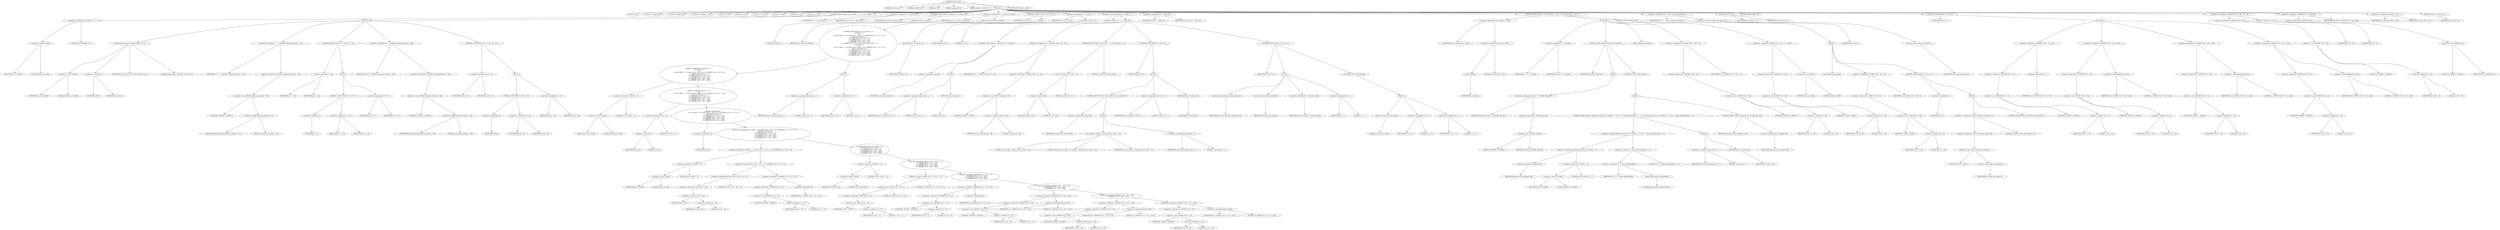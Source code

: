 digraph cache_insert {  
"1000111" [label = "(METHOD,cache_insert)" ]
"1000112" [label = "(PARAM,const char *a1)" ]
"1000113" [label = "(PARAM,_DWORD *a2)" ]
"1000114" [label = "(PARAM,int a3)" ]
"1000115" [label = "(PARAM,unsigned int a4)" ]
"1000116" [label = "(PARAM,unsigned __int16 a5)" ]
"1000117" [label = "(BLOCK,,)" ]
"1000118" [label = "(LOCAL,v5: int)" ]
"1000119" [label = "(LOCAL,v7: unsigned int)" ]
"1000120" [label = "(LOCAL,v8: unsigned int)" ]
"1000121" [label = "(LOCAL,v9: unsigned __int16)" ]
"1000122" [label = "(LOCAL,v10: int)" ]
"1000123" [label = "(LOCAL,v11: int)" ]
"1000124" [label = "(LOCAL,v12: char *)" ]
"1000125" [label = "(LOCAL,v13: char)" ]
"1000126" [label = "(LOCAL,v14: int)" ]
"1000127" [label = "(LOCAL,v15: int)" ]
"1000128" [label = "(CONTROL_STRUCTURE,if ( (a5 & 0x980) != 0 ),if ( (a5 & 0x980) != 0 ))" ]
"1000129" [label = "(<operator>.notEquals,(a5 & 0x980) != 0)" ]
"1000130" [label = "(<operator>.and,a5 & 0x980)" ]
"1000131" [label = "(IDENTIFIER,a5,a5 & 0x980)" ]
"1000132" [label = "(LITERAL,0x980,a5 & 0x980)" ]
"1000133" [label = "(LITERAL,0,(a5 & 0x980) != 0)" ]
"1000134" [label = "(BLOCK,,)" ]
"1000135" [label = "(log_query,log_query(a5 | 0x10000, (int)a1, a2, 0))" ]
"1000136" [label = "(<operator>.or,a5 | 0x10000)" ]
"1000137" [label = "(IDENTIFIER,a5,a5 | 0x10000)" ]
"1000138" [label = "(LITERAL,0x10000,a5 | 0x10000)" ]
"1000139" [label = "(<operator>.cast,(int)a1)" ]
"1000140" [label = "(UNKNOWN,int,int)" ]
"1000141" [label = "(IDENTIFIER,a1,(int)a1)" ]
"1000142" [label = "(IDENTIFIER,a2,log_query(a5 | 0x10000, (int)a1, a2, 0))" ]
"1000143" [label = "(LITERAL,0,log_query(a5 | 0x10000, (int)a1, a2, 0))" ]
"1000144" [label = "(<operator>.assignment,v7 = *(_DWORD *)(dnsmasq_daemon + 252))" ]
"1000145" [label = "(IDENTIFIER,v7,v7 = *(_DWORD *)(dnsmasq_daemon + 252))" ]
"1000146" [label = "(<operator>.indirection,*(_DWORD *)(dnsmasq_daemon + 252))" ]
"1000147" [label = "(<operator>.cast,(_DWORD *)(dnsmasq_daemon + 252))" ]
"1000148" [label = "(UNKNOWN,_DWORD *,_DWORD *)" ]
"1000149" [label = "(<operator>.addition,dnsmasq_daemon + 252)" ]
"1000150" [label = "(IDENTIFIER,dnsmasq_daemon,dnsmasq_daemon + 252)" ]
"1000151" [label = "(LITERAL,252,dnsmasq_daemon + 252)" ]
"1000152" [label = "(CONTROL_STRUCTURE,if ( v7 < a4 ),if ( v7 < a4 ))" ]
"1000153" [label = "(<operator>.lessThan,v7 < a4)" ]
"1000154" [label = "(IDENTIFIER,v7,v7 < a4)" ]
"1000155" [label = "(IDENTIFIER,a4,v7 < a4)" ]
"1000156" [label = "(BLOCK,,)" ]
"1000157" [label = "(CONTROL_STRUCTURE,if ( !v7 ),if ( !v7 ))" ]
"1000158" [label = "(<operator>.logicalNot,!v7)" ]
"1000159" [label = "(IDENTIFIER,v7,!v7)" ]
"1000160" [label = "(<operator>.assignment,v7 = a4)" ]
"1000161" [label = "(IDENTIFIER,v7,v7 = a4)" ]
"1000162" [label = "(IDENTIFIER,a4,v7 = a4)" ]
"1000163" [label = "(<operator>.assignment,a4 = v7)" ]
"1000164" [label = "(IDENTIFIER,a4,a4 = v7)" ]
"1000165" [label = "(IDENTIFIER,v7,a4 = v7)" ]
"1000166" [label = "(<operator>.assignment,v8 = *(_DWORD *)(dnsmasq_daemon + 248))" ]
"1000167" [label = "(IDENTIFIER,v8,v8 = *(_DWORD *)(dnsmasq_daemon + 248))" ]
"1000168" [label = "(<operator>.indirection,*(_DWORD *)(dnsmasq_daemon + 248))" ]
"1000169" [label = "(<operator>.cast,(_DWORD *)(dnsmasq_daemon + 248))" ]
"1000170" [label = "(UNKNOWN,_DWORD *,_DWORD *)" ]
"1000171" [label = "(<operator>.addition,dnsmasq_daemon + 248)" ]
"1000172" [label = "(IDENTIFIER,dnsmasq_daemon,dnsmasq_daemon + 248)" ]
"1000173" [label = "(LITERAL,248,dnsmasq_daemon + 248)" ]
"1000174" [label = "(CONTROL_STRUCTURE,if ( v8 > a4 ),if ( v8 > a4 ))" ]
"1000175" [label = "(<operator>.greaterThan,v8 > a4)" ]
"1000176" [label = "(IDENTIFIER,v8,v8 > a4)" ]
"1000177" [label = "(IDENTIFIER,a4,v8 > a4)" ]
"1000178" [label = "(BLOCK,,)" ]
"1000179" [label = "(CONTROL_STRUCTURE,if ( !v8 ),if ( !v8 ))" ]
"1000180" [label = "(<operator>.logicalNot,!v8)" ]
"1000181" [label = "(IDENTIFIER,v8,!v8)" ]
"1000182" [label = "(<operator>.assignment,v8 = a4)" ]
"1000183" [label = "(IDENTIFIER,v8,v8 = a4)" ]
"1000184" [label = "(IDENTIFIER,a4,v8 = a4)" ]
"1000185" [label = "(<operator>.assignment,a4 = v8)" ]
"1000186" [label = "(IDENTIFIER,a4,a4 = v8)" ]
"1000187" [label = "(IDENTIFIER,v8,a4 = v8)" ]
"1000188" [label = "(<operator>.assignment,v5 = insert_error)" ]
"1000189" [label = "(IDENTIFIER,v5,v5 = insert_error)" ]
"1000190" [label = "(IDENTIFIER,insert_error,v5 = insert_error)" ]
"1000191" [label = "(CONTROL_STRUCTURE,if ( insert_error ),if ( insert_error ))" ]
"1000192" [label = "(IDENTIFIER,insert_error,if ( insert_error ))" ]
"1000193" [label = "(RETURN,return 0;,return 0;)" ]
"1000194" [label = "(LITERAL,0,return 0;)" ]
"1000195" [label = "(<operator>.assignment,v14 = cache_scan_free(a5))" ]
"1000196" [label = "(IDENTIFIER,v14,v14 = cache_scan_free(a5))" ]
"1000197" [label = "(cache_scan_free,cache_scan_free(a5))" ]
"1000198" [label = "(IDENTIFIER,a5,cache_scan_free(a5))" ]
"1000199" [label = "(CONTROL_STRUCTURE,if ( v14 ),if ( v14 ))" ]
"1000200" [label = "(IDENTIFIER,v14,if ( v14 ))" ]
"1000201" [label = "(BLOCK,,)" ]
"1000202" [label = "(CONTROL_STRUCTURE,if ( (a5 & 0x180) == 0\n      || (a5 & 8) == 0\n      || !a2\n      || ((a5 & 0x80) == 0 || *(char *)(v14 + 36) >= 0 || *(_DWORD *)(v14 + 12) != *a2)\n      && ((a5 & 0x100) == 0\n       || (*(_BYTE *)(v14 + 37) & 1) == 0\n       || *(_DWORD *)(v14 + 12) != *a2\n       || *(_DWORD *)(v14 + 16) != a2[1]\n       || *(_DWORD *)(v14 + 20) != a2[2]\n       || *(_DWORD *)(v14 + 24) != a2[3]) ),if ( (a5 & 0x180) == 0\n      || (a5 & 8) == 0\n      || !a2\n      || ((a5 & 0x80) == 0 || *(char *)(v14 + 36) >= 0 || *(_DWORD *)(v14 + 12) != *a2)\n      && ((a5 & 0x100) == 0\n       || (*(_BYTE *)(v14 + 37) & 1) == 0\n       || *(_DWORD *)(v14 + 12) != *a2\n       || *(_DWORD *)(v14 + 16) != a2[1]\n       || *(_DWORD *)(v14 + 20) != a2[2]\n       || *(_DWORD *)(v14 + 24) != a2[3]) ))" ]
"1000203" [label = "(<operator>.logicalOr,(a5 & 0x180) == 0\n      || (a5 & 8) == 0\n      || !a2\n      || ((a5 & 0x80) == 0 || *(char *)(v14 + 36) >= 0 || *(_DWORD *)(v14 + 12) != *a2)\n      && ((a5 & 0x100) == 0\n       || (*(_BYTE *)(v14 + 37) & 1) == 0\n       || *(_DWORD *)(v14 + 12) != *a2\n       || *(_DWORD *)(v14 + 16) != a2[1]\n       || *(_DWORD *)(v14 + 20) != a2[2]\n       || *(_DWORD *)(v14 + 24) != a2[3]))" ]
"1000204" [label = "(<operator>.equals,(a5 & 0x180) == 0)" ]
"1000205" [label = "(<operator>.and,a5 & 0x180)" ]
"1000206" [label = "(IDENTIFIER,a5,a5 & 0x180)" ]
"1000207" [label = "(LITERAL,0x180,a5 & 0x180)" ]
"1000208" [label = "(LITERAL,0,(a5 & 0x180) == 0)" ]
"1000209" [label = "(<operator>.logicalOr,(a5 & 8) == 0\n      || !a2\n      || ((a5 & 0x80) == 0 || *(char *)(v14 + 36) >= 0 || *(_DWORD *)(v14 + 12) != *a2)\n      && ((a5 & 0x100) == 0\n       || (*(_BYTE *)(v14 + 37) & 1) == 0\n       || *(_DWORD *)(v14 + 12) != *a2\n       || *(_DWORD *)(v14 + 16) != a2[1]\n       || *(_DWORD *)(v14 + 20) != a2[2]\n       || *(_DWORD *)(v14 + 24) != a2[3]))" ]
"1000210" [label = "(<operator>.equals,(a5 & 8) == 0)" ]
"1000211" [label = "(<operator>.and,a5 & 8)" ]
"1000212" [label = "(IDENTIFIER,a5,a5 & 8)" ]
"1000213" [label = "(LITERAL,8,a5 & 8)" ]
"1000214" [label = "(LITERAL,0,(a5 & 8) == 0)" ]
"1000215" [label = "(<operator>.logicalOr,!a2\n      || ((a5 & 0x80) == 0 || *(char *)(v14 + 36) >= 0 || *(_DWORD *)(v14 + 12) != *a2)\n      && ((a5 & 0x100) == 0\n       || (*(_BYTE *)(v14 + 37) & 1) == 0\n       || *(_DWORD *)(v14 + 12) != *a2\n       || *(_DWORD *)(v14 + 16) != a2[1]\n       || *(_DWORD *)(v14 + 20) != a2[2]\n       || *(_DWORD *)(v14 + 24) != a2[3]))" ]
"1000216" [label = "(<operator>.logicalNot,!a2)" ]
"1000217" [label = "(IDENTIFIER,a2,!a2)" ]
"1000218" [label = "(<operator>.logicalAnd,((a5 & 0x80) == 0 || *(char *)(v14 + 36) >= 0 || *(_DWORD *)(v14 + 12) != *a2)\n      && ((a5 & 0x100) == 0\n       || (*(_BYTE *)(v14 + 37) & 1) == 0\n       || *(_DWORD *)(v14 + 12) != *a2\n       || *(_DWORD *)(v14 + 16) != a2[1]\n       || *(_DWORD *)(v14 + 20) != a2[2]\n       || *(_DWORD *)(v14 + 24) != a2[3]))" ]
"1000219" [label = "(<operator>.logicalOr,(a5 & 0x80) == 0 || *(char *)(v14 + 36) >= 0 || *(_DWORD *)(v14 + 12) != *a2)" ]
"1000220" [label = "(<operator>.equals,(a5 & 0x80) == 0)" ]
"1000221" [label = "(<operator>.and,a5 & 0x80)" ]
"1000222" [label = "(IDENTIFIER,a5,a5 & 0x80)" ]
"1000223" [label = "(LITERAL,0x80,a5 & 0x80)" ]
"1000224" [label = "(LITERAL,0,(a5 & 0x80) == 0)" ]
"1000225" [label = "(<operator>.logicalOr,*(char *)(v14 + 36) >= 0 || *(_DWORD *)(v14 + 12) != *a2)" ]
"1000226" [label = "(<operator>.greaterEqualsThan,*(char *)(v14 + 36) >= 0)" ]
"1000227" [label = "(<operator>.indirection,*(char *)(v14 + 36))" ]
"1000228" [label = "(<operator>.cast,(char *)(v14 + 36))" ]
"1000229" [label = "(UNKNOWN,char *,char *)" ]
"1000230" [label = "(<operator>.addition,v14 + 36)" ]
"1000231" [label = "(IDENTIFIER,v14,v14 + 36)" ]
"1000232" [label = "(LITERAL,36,v14 + 36)" ]
"1000233" [label = "(LITERAL,0,*(char *)(v14 + 36) >= 0)" ]
"1000234" [label = "(<operator>.notEquals,*(_DWORD *)(v14 + 12) != *a2)" ]
"1000235" [label = "(<operator>.indirection,*(_DWORD *)(v14 + 12))" ]
"1000236" [label = "(<operator>.cast,(_DWORD *)(v14 + 12))" ]
"1000237" [label = "(UNKNOWN,_DWORD *,_DWORD *)" ]
"1000238" [label = "(<operator>.addition,v14 + 12)" ]
"1000239" [label = "(IDENTIFIER,v14,v14 + 12)" ]
"1000240" [label = "(LITERAL,12,v14 + 12)" ]
"1000241" [label = "(<operator>.indirection,*a2)" ]
"1000242" [label = "(IDENTIFIER,a2,*(_DWORD *)(v14 + 12) != *a2)" ]
"1000243" [label = "(<operator>.logicalOr,(a5 & 0x100) == 0\n       || (*(_BYTE *)(v14 + 37) & 1) == 0\n       || *(_DWORD *)(v14 + 12) != *a2\n       || *(_DWORD *)(v14 + 16) != a2[1]\n       || *(_DWORD *)(v14 + 20) != a2[2]\n       || *(_DWORD *)(v14 + 24) != a2[3])" ]
"1000244" [label = "(<operator>.equals,(a5 & 0x100) == 0)" ]
"1000245" [label = "(<operator>.and,a5 & 0x100)" ]
"1000246" [label = "(IDENTIFIER,a5,a5 & 0x100)" ]
"1000247" [label = "(LITERAL,0x100,a5 & 0x100)" ]
"1000248" [label = "(LITERAL,0,(a5 & 0x100) == 0)" ]
"1000249" [label = "(<operator>.logicalOr,(*(_BYTE *)(v14 + 37) & 1) == 0\n       || *(_DWORD *)(v14 + 12) != *a2\n       || *(_DWORD *)(v14 + 16) != a2[1]\n       || *(_DWORD *)(v14 + 20) != a2[2]\n       || *(_DWORD *)(v14 + 24) != a2[3])" ]
"1000250" [label = "(<operator>.equals,(*(_BYTE *)(v14 + 37) & 1) == 0)" ]
"1000251" [label = "(<operator>.and,*(_BYTE *)(v14 + 37) & 1)" ]
"1000252" [label = "(<operator>.indirection,*(_BYTE *)(v14 + 37))" ]
"1000253" [label = "(<operator>.cast,(_BYTE *)(v14 + 37))" ]
"1000254" [label = "(UNKNOWN,_BYTE *,_BYTE *)" ]
"1000255" [label = "(<operator>.addition,v14 + 37)" ]
"1000256" [label = "(IDENTIFIER,v14,v14 + 37)" ]
"1000257" [label = "(LITERAL,37,v14 + 37)" ]
"1000258" [label = "(LITERAL,1,*(_BYTE *)(v14 + 37) & 1)" ]
"1000259" [label = "(LITERAL,0,(*(_BYTE *)(v14 + 37) & 1) == 0)" ]
"1000260" [label = "(<operator>.logicalOr,*(_DWORD *)(v14 + 12) != *a2\n       || *(_DWORD *)(v14 + 16) != a2[1]\n       || *(_DWORD *)(v14 + 20) != a2[2]\n       || *(_DWORD *)(v14 + 24) != a2[3])" ]
"1000261" [label = "(<operator>.notEquals,*(_DWORD *)(v14 + 12) != *a2)" ]
"1000262" [label = "(<operator>.indirection,*(_DWORD *)(v14 + 12))" ]
"1000263" [label = "(<operator>.cast,(_DWORD *)(v14 + 12))" ]
"1000264" [label = "(UNKNOWN,_DWORD *,_DWORD *)" ]
"1000265" [label = "(<operator>.addition,v14 + 12)" ]
"1000266" [label = "(IDENTIFIER,v14,v14 + 12)" ]
"1000267" [label = "(LITERAL,12,v14 + 12)" ]
"1000268" [label = "(<operator>.indirection,*a2)" ]
"1000269" [label = "(IDENTIFIER,a2,*(_DWORD *)(v14 + 12) != *a2)" ]
"1000270" [label = "(<operator>.logicalOr,*(_DWORD *)(v14 + 16) != a2[1]\n       || *(_DWORD *)(v14 + 20) != a2[2]\n       || *(_DWORD *)(v14 + 24) != a2[3])" ]
"1000271" [label = "(<operator>.notEquals,*(_DWORD *)(v14 + 16) != a2[1])" ]
"1000272" [label = "(<operator>.indirection,*(_DWORD *)(v14 + 16))" ]
"1000273" [label = "(<operator>.cast,(_DWORD *)(v14 + 16))" ]
"1000274" [label = "(UNKNOWN,_DWORD *,_DWORD *)" ]
"1000275" [label = "(<operator>.addition,v14 + 16)" ]
"1000276" [label = "(IDENTIFIER,v14,v14 + 16)" ]
"1000277" [label = "(LITERAL,16,v14 + 16)" ]
"1000278" [label = "(<operator>.indirectIndexAccess,a2[1])" ]
"1000279" [label = "(IDENTIFIER,a2,*(_DWORD *)(v14 + 16) != a2[1])" ]
"1000280" [label = "(LITERAL,1,*(_DWORD *)(v14 + 16) != a2[1])" ]
"1000281" [label = "(<operator>.logicalOr,*(_DWORD *)(v14 + 20) != a2[2]\n       || *(_DWORD *)(v14 + 24) != a2[3])" ]
"1000282" [label = "(<operator>.notEquals,*(_DWORD *)(v14 + 20) != a2[2])" ]
"1000283" [label = "(<operator>.indirection,*(_DWORD *)(v14 + 20))" ]
"1000284" [label = "(<operator>.cast,(_DWORD *)(v14 + 20))" ]
"1000285" [label = "(UNKNOWN,_DWORD *,_DWORD *)" ]
"1000286" [label = "(<operator>.addition,v14 + 20)" ]
"1000287" [label = "(IDENTIFIER,v14,v14 + 20)" ]
"1000288" [label = "(LITERAL,20,v14 + 20)" ]
"1000289" [label = "(<operator>.indirectIndexAccess,a2[2])" ]
"1000290" [label = "(IDENTIFIER,a2,*(_DWORD *)(v14 + 20) != a2[2])" ]
"1000291" [label = "(LITERAL,2,*(_DWORD *)(v14 + 20) != a2[2])" ]
"1000292" [label = "(<operator>.notEquals,*(_DWORD *)(v14 + 24) != a2[3])" ]
"1000293" [label = "(<operator>.indirection,*(_DWORD *)(v14 + 24))" ]
"1000294" [label = "(<operator>.cast,(_DWORD *)(v14 + 24))" ]
"1000295" [label = "(UNKNOWN,_DWORD *,_DWORD *)" ]
"1000296" [label = "(<operator>.addition,v14 + 24)" ]
"1000297" [label = "(IDENTIFIER,v14,v14 + 24)" ]
"1000298" [label = "(LITERAL,24,v14 + 24)" ]
"1000299" [label = "(<operator>.indirectIndexAccess,a2[3])" ]
"1000300" [label = "(IDENTIFIER,a2,*(_DWORD *)(v14 + 24) != a2[3])" ]
"1000301" [label = "(LITERAL,3,*(_DWORD *)(v14 + 24) != a2[3])" ]
"1000302" [label = "(BLOCK,,)" ]
"1000303" [label = "(<operator>.assignment,insert_error = 1)" ]
"1000304" [label = "(IDENTIFIER,insert_error,insert_error = 1)" ]
"1000305" [label = "(LITERAL,1,insert_error = 1)" ]
"1000306" [label = "(<operator>.assignment,v14 = 0)" ]
"1000307" [label = "(IDENTIFIER,v14,v14 = 0)" ]
"1000308" [label = "(LITERAL,0,v14 = 0)" ]
"1000309" [label = "(RETURN,return v14;,return v14;)" ]
"1000310" [label = "(IDENTIFIER,v14,return v14;)" ]
"1000311" [label = "(<operator>.assignment,v15 = a5 & 4)" ]
"1000312" [label = "(IDENTIFIER,v15,v15 = a5 & 4)" ]
"1000313" [label = "(<operator>.and,a5 & 4)" ]
"1000314" [label = "(IDENTIFIER,a5,a5 & 4)" ]
"1000315" [label = "(LITERAL,4,a5 & 4)" ]
"1000316" [label = "(CONTROL_STRUCTURE,while ( 1 ),while ( 1 ))" ]
"1000317" [label = "(LITERAL,1,while ( 1 ))" ]
"1000318" [label = "(BLOCK,,)" ]
"1000319" [label = "(CONTROL_STRUCTURE,if ( !cache_tail ),if ( !cache_tail ))" ]
"1000320" [label = "(<operator>.logicalNot,!cache_tail)" ]
"1000321" [label = "(IDENTIFIER,cache_tail,!cache_tail)" ]
"1000322" [label = "(BLOCK,,)" ]
"1000323" [label = "(<operator>.assignment,insert_error = 1)" ]
"1000324" [label = "(IDENTIFIER,insert_error,insert_error = 1)" ]
"1000325" [label = "(LITERAL,1,insert_error = 1)" ]
"1000326" [label = "(RETURN,return 0;,return 0;)" ]
"1000327" [label = "(LITERAL,0,return 0;)" ]
"1000328" [label = "(<operator>.assignment,v9 = *(_WORD *)(cache_tail + 36))" ]
"1000329" [label = "(IDENTIFIER,v9,v9 = *(_WORD *)(cache_tail + 36))" ]
"1000330" [label = "(<operator>.indirection,*(_WORD *)(cache_tail + 36))" ]
"1000331" [label = "(<operator>.cast,(_WORD *)(cache_tail + 36))" ]
"1000332" [label = "(UNKNOWN,_WORD *,_WORD *)" ]
"1000333" [label = "(<operator>.addition,cache_tail + 36)" ]
"1000334" [label = "(IDENTIFIER,cache_tail,cache_tail + 36)" ]
"1000335" [label = "(LITERAL,36,cache_tail + 36)" ]
"1000336" [label = "(CONTROL_STRUCTURE,if ( (v9 & 0xC) == 0 ),if ( (v9 & 0xC) == 0 ))" ]
"1000337" [label = "(<operator>.equals,(v9 & 0xC) == 0)" ]
"1000338" [label = "(<operator>.and,v9 & 0xC)" ]
"1000339" [label = "(IDENTIFIER,v9,v9 & 0xC)" ]
"1000340" [label = "(LITERAL,0xC,v9 & 0xC)" ]
"1000341" [label = "(LITERAL,0,(v9 & 0xC) == 0)" ]
"1000342" [label = "(CONTROL_STRUCTURE,break;,break;)" ]
"1000343" [label = "(CONTROL_STRUCTURE,if ( v5 ),if ( v5 ))" ]
"1000344" [label = "(IDENTIFIER,v5,if ( v5 ))" ]
"1000345" [label = "(BLOCK,,)" ]
"1000346" [label = "(CONTROL_STRUCTURE,if ( !warned_8301 ),if ( !warned_8301 ))" ]
"1000347" [label = "(<operator>.logicalNot,!warned_8301)" ]
"1000348" [label = "(IDENTIFIER,warned_8301,!warned_8301)" ]
"1000349" [label = "(BLOCK,,)" ]
"1000350" [label = "(my_syslog,my_syslog(3, \"Internal error in cache.\", v13))" ]
"1000351" [label = "(LITERAL,3,my_syslog(3, \"Internal error in cache.\", v13))" ]
"1000352" [label = "(LITERAL,\"Internal error in cache.\",my_syslog(3, \"Internal error in cache.\", v13))" ]
"1000353" [label = "(IDENTIFIER,v13,my_syslog(3, \"Internal error in cache.\", v13))" ]
"1000354" [label = "(<operator>.assignment,warned_8301 = 1)" ]
"1000355" [label = "(IDENTIFIER,warned_8301,warned_8301 = 1)" ]
"1000356" [label = "(LITERAL,1,warned_8301 = 1)" ]
"1000357" [label = "(<operator>.assignment,insert_error = 1)" ]
"1000358" [label = "(IDENTIFIER,insert_error,insert_error = 1)" ]
"1000359" [label = "(LITERAL,1,insert_error = 1)" ]
"1000360" [label = "(RETURN,return v14;,return v14;)" ]
"1000361" [label = "(IDENTIFIER,v14,return v14;)" ]
"1000362" [label = "(CONTROL_STRUCTURE,if ( v15 ),if ( v15 ))" ]
"1000363" [label = "(IDENTIFIER,v15,if ( v15 ))" ]
"1000364" [label = "(BLOCK,,)" ]
"1000365" [label = "(cache_get_name,cache_get_name(cache_tail))" ]
"1000366" [label = "(IDENTIFIER,cache_tail,cache_get_name(cache_tail))" ]
"1000367" [label = "(cache_scan_free,cache_scan_free(v9))" ]
"1000368" [label = "(IDENTIFIER,v9,cache_scan_free(v9))" ]
"1000369" [label = "(<operator>.preIncrement,++cache_live_freed)" ]
"1000370" [label = "(IDENTIFIER,cache_live_freed,++cache_live_freed)" ]
"1000371" [label = "(<operator>.assignment,v5 = 1)" ]
"1000372" [label = "(IDENTIFIER,v5,v5 = 1)" ]
"1000373" [label = "(LITERAL,1,v5 = 1)" ]
"1000374" [label = "(CONTROL_STRUCTURE,else,else)" ]
"1000375" [label = "(BLOCK,,)" ]
"1000376" [label = "(cache_scan_free,cache_scan_free(0))" ]
"1000377" [label = "(LITERAL,0,cache_scan_free(0))" ]
"1000378" [label = "(<operator>.assignment,v5 = 0)" ]
"1000379" [label = "(IDENTIFIER,v5,v5 = 0)" ]
"1000380" [label = "(LITERAL,0,v5 = 0)" ]
"1000381" [label = "(<operator>.assignment,v15 = 1)" ]
"1000382" [label = "(IDENTIFIER,v15,v15 = 1)" ]
"1000383" [label = "(LITERAL,1,v15 = 1)" ]
"1000384" [label = "(<operator>.assignment,v10 = cache_tail)" ]
"1000385" [label = "(IDENTIFIER,v10,v10 = cache_tail)" ]
"1000386" [label = "(IDENTIFIER,cache_tail,v10 = cache_tail)" ]
"1000387" [label = "(CONTROL_STRUCTURE,if ( a1 && strlen(a1) > 0x31 ),if ( a1 && strlen(a1) > 0x31 ))" ]
"1000388" [label = "(<operator>.logicalAnd,a1 && strlen(a1) > 0x31)" ]
"1000389" [label = "(IDENTIFIER,a1,a1 && strlen(a1) > 0x31)" ]
"1000390" [label = "(<operator>.greaterThan,strlen(a1) > 0x31)" ]
"1000391" [label = "(strlen,strlen(a1))" ]
"1000392" [label = "(IDENTIFIER,a1,strlen(a1))" ]
"1000393" [label = "(LITERAL,0x31,strlen(a1) > 0x31)" ]
"1000394" [label = "(BLOCK,,)" ]
"1000395" [label = "(<operator>.assignment,v11 = big_free)" ]
"1000396" [label = "(IDENTIFIER,v11,v11 = big_free)" ]
"1000397" [label = "(IDENTIFIER,big_free,v11 = big_free)" ]
"1000398" [label = "(CONTROL_STRUCTURE,if ( big_free ),if ( big_free ))" ]
"1000399" [label = "(IDENTIFIER,big_free,if ( big_free ))" ]
"1000400" [label = "(BLOCK,,)" ]
"1000401" [label = "(<operator>.assignment,big_free = *(_DWORD *)big_free)" ]
"1000402" [label = "(IDENTIFIER,big_free,big_free = *(_DWORD *)big_free)" ]
"1000403" [label = "(<operator>.indirection,*(_DWORD *)big_free)" ]
"1000404" [label = "(<operator>.cast,(_DWORD *)big_free)" ]
"1000405" [label = "(UNKNOWN,_DWORD *,_DWORD *)" ]
"1000406" [label = "(IDENTIFIER,big_free,(_DWORD *)big_free)" ]
"1000407" [label = "(CONTROL_STRUCTURE,else,else)" ]
"1000408" [label = "(BLOCK,,)" ]
"1000409" [label = "(CONTROL_STRUCTURE,if ( !bignames_left && (a5 & 0x5000) == 0 || (v11 = whine_malloc(0x404u)) == 0 ),if ( !bignames_left && (a5 & 0x5000) == 0 || (v11 = whine_malloc(0x404u)) == 0 ))" ]
"1000410" [label = "(<operator>.logicalOr,!bignames_left && (a5 & 0x5000) == 0 || (v11 = whine_malloc(0x404u)) == 0)" ]
"1000411" [label = "(<operator>.logicalAnd,!bignames_left && (a5 & 0x5000) == 0)" ]
"1000412" [label = "(<operator>.logicalNot,!bignames_left)" ]
"1000413" [label = "(IDENTIFIER,bignames_left,!bignames_left)" ]
"1000414" [label = "(<operator>.equals,(a5 & 0x5000) == 0)" ]
"1000415" [label = "(<operator>.and,a5 & 0x5000)" ]
"1000416" [label = "(IDENTIFIER,a5,a5 & 0x5000)" ]
"1000417" [label = "(LITERAL,0x5000,a5 & 0x5000)" ]
"1000418" [label = "(LITERAL,0,(a5 & 0x5000) == 0)" ]
"1000419" [label = "(<operator>.equals,(v11 = whine_malloc(0x404u)) == 0)" ]
"1000420" [label = "(<operator>.assignment,v11 = whine_malloc(0x404u))" ]
"1000421" [label = "(IDENTIFIER,v11,v11 = whine_malloc(0x404u))" ]
"1000422" [label = "(whine_malloc,whine_malloc(0x404u))" ]
"1000423" [label = "(LITERAL,0x404u,whine_malloc(0x404u))" ]
"1000424" [label = "(LITERAL,0,(v11 = whine_malloc(0x404u)) == 0)" ]
"1000425" [label = "(BLOCK,,)" ]
"1000426" [label = "(<operator>.assignment,insert_error = 1)" ]
"1000427" [label = "(IDENTIFIER,insert_error,insert_error = 1)" ]
"1000428" [label = "(LITERAL,1,insert_error = 1)" ]
"1000429" [label = "(RETURN,return v14;,return v14;)" ]
"1000430" [label = "(IDENTIFIER,v14,return v14;)" ]
"1000431" [label = "(CONTROL_STRUCTURE,if ( bignames_left ),if ( bignames_left ))" ]
"1000432" [label = "(IDENTIFIER,bignames_left,if ( bignames_left ))" ]
"1000433" [label = "(<operator>.preDecrement,--bignames_left)" ]
"1000434" [label = "(IDENTIFIER,bignames_left,--bignames_left)" ]
"1000435" [label = "(cache_unlink,cache_unlink())" ]
"1000436" [label = "(<operator>.assignment,*(_DWORD *)(v10 + 40) = v11)" ]
"1000437" [label = "(<operator>.indirection,*(_DWORD *)(v10 + 40))" ]
"1000438" [label = "(<operator>.cast,(_DWORD *)(v10 + 40))" ]
"1000439" [label = "(UNKNOWN,_DWORD *,_DWORD *)" ]
"1000440" [label = "(<operator>.addition,v10 + 40)" ]
"1000441" [label = "(IDENTIFIER,v10,v10 + 40)" ]
"1000442" [label = "(LITERAL,40,v10 + 40)" ]
"1000443" [label = "(IDENTIFIER,v11,*(_DWORD *)(v10 + 40) = v11)" ]
"1000444" [label = "(<operator>.assignment,*(_WORD *)(v10 + 36) = a5 | 0x200)" ]
"1000445" [label = "(<operator>.indirection,*(_WORD *)(v10 + 36))" ]
"1000446" [label = "(<operator>.cast,(_WORD *)(v10 + 36))" ]
"1000447" [label = "(UNKNOWN,_WORD *,_WORD *)" ]
"1000448" [label = "(<operator>.addition,v10 + 36)" ]
"1000449" [label = "(IDENTIFIER,v10,v10 + 36)" ]
"1000450" [label = "(LITERAL,36,v10 + 36)" ]
"1000451" [label = "(<operator>.or,a5 | 0x200)" ]
"1000452" [label = "(IDENTIFIER,a5,a5 | 0x200)" ]
"1000453" [label = "(LITERAL,0x200,a5 | 0x200)" ]
"1000454" [label = "(CONTROL_STRUCTURE,else,else)" ]
"1000455" [label = "(BLOCK,,)" ]
"1000456" [label = "(cache_unlink,cache_unlink())" ]
"1000457" [label = "(<operator>.assignment,*(_WORD *)(v10 + 36) = a5)" ]
"1000458" [label = "(<operator>.indirection,*(_WORD *)(v10 + 36))" ]
"1000459" [label = "(<operator>.cast,(_WORD *)(v10 + 36))" ]
"1000460" [label = "(UNKNOWN,_WORD *,_WORD *)" ]
"1000461" [label = "(<operator>.addition,v10 + 36)" ]
"1000462" [label = "(IDENTIFIER,v10,v10 + 36)" ]
"1000463" [label = "(LITERAL,36,v10 + 36)" ]
"1000464" [label = "(IDENTIFIER,a5,*(_WORD *)(v10 + 36) = a5)" ]
"1000465" [label = "(CONTROL_STRUCTURE,if ( !a1 ),if ( !a1 ))" ]
"1000466" [label = "(<operator>.logicalNot,!a1)" ]
"1000467" [label = "(IDENTIFIER,a1,!a1)" ]
"1000468" [label = "(BLOCK,,)" ]
"1000469" [label = "(<operator>.assignment,*(_BYTE *)cache_get_name(v10) = 0)" ]
"1000470" [label = "(<operator>.indirection,*(_BYTE *)cache_get_name(v10))" ]
"1000471" [label = "(<operator>.cast,(_BYTE *)cache_get_name(v10))" ]
"1000472" [label = "(UNKNOWN,_BYTE *,_BYTE *)" ]
"1000473" [label = "(cache_get_name,cache_get_name(v10))" ]
"1000474" [label = "(IDENTIFIER,v10,cache_get_name(v10))" ]
"1000475" [label = "(LITERAL,0,*(_BYTE *)cache_get_name(v10) = 0)" ]
"1000476" [label = "(CONTROL_STRUCTURE,goto LABEL_43;,goto LABEL_43;)" ]
"1000477" [label = "(<operator>.assignment,v12 = (char *)cache_get_name(v10))" ]
"1000478" [label = "(IDENTIFIER,v12,v12 = (char *)cache_get_name(v10))" ]
"1000479" [label = "(<operator>.cast,(char *)cache_get_name(v10))" ]
"1000480" [label = "(UNKNOWN,char *,char *)" ]
"1000481" [label = "(cache_get_name,cache_get_name(v10))" ]
"1000482" [label = "(IDENTIFIER,v10,cache_get_name(v10))" ]
"1000483" [label = "(strcpy,strcpy(v12, a1))" ]
"1000484" [label = "(IDENTIFIER,v12,strcpy(v12, a1))" ]
"1000485" [label = "(IDENTIFIER,a1,strcpy(v12, a1))" ]
"1000486" [label = "(JUMP_TARGET,LABEL_43)" ]
"1000487" [label = "(CONTROL_STRUCTURE,if ( a2 ),if ( a2 ))" ]
"1000488" [label = "(IDENTIFIER,a2,if ( a2 ))" ]
"1000489" [label = "(BLOCK,,)" ]
"1000490" [label = "(<operator>.assignment,*(_DWORD *)(v10 + 12) = *a2)" ]
"1000491" [label = "(<operator>.indirection,*(_DWORD *)(v10 + 12))" ]
"1000492" [label = "(<operator>.cast,(_DWORD *)(v10 + 12))" ]
"1000493" [label = "(UNKNOWN,_DWORD *,_DWORD *)" ]
"1000494" [label = "(<operator>.addition,v10 + 12)" ]
"1000495" [label = "(IDENTIFIER,v10,v10 + 12)" ]
"1000496" [label = "(LITERAL,12,v10 + 12)" ]
"1000497" [label = "(<operator>.indirection,*a2)" ]
"1000498" [label = "(IDENTIFIER,a2,*(_DWORD *)(v10 + 12) = *a2)" ]
"1000499" [label = "(<operator>.assignment,*(_DWORD *)(v10 + 16) = a2[1])" ]
"1000500" [label = "(<operator>.indirection,*(_DWORD *)(v10 + 16))" ]
"1000501" [label = "(<operator>.cast,(_DWORD *)(v10 + 16))" ]
"1000502" [label = "(UNKNOWN,_DWORD *,_DWORD *)" ]
"1000503" [label = "(<operator>.addition,v10 + 16)" ]
"1000504" [label = "(IDENTIFIER,v10,v10 + 16)" ]
"1000505" [label = "(LITERAL,16,v10 + 16)" ]
"1000506" [label = "(<operator>.indirectIndexAccess,a2[1])" ]
"1000507" [label = "(IDENTIFIER,a2,*(_DWORD *)(v10 + 16) = a2[1])" ]
"1000508" [label = "(LITERAL,1,*(_DWORD *)(v10 + 16) = a2[1])" ]
"1000509" [label = "(<operator>.assignment,*(_DWORD *)(v10 + 20) = a2[2])" ]
"1000510" [label = "(<operator>.indirection,*(_DWORD *)(v10 + 20))" ]
"1000511" [label = "(<operator>.cast,(_DWORD *)(v10 + 20))" ]
"1000512" [label = "(UNKNOWN,_DWORD *,_DWORD *)" ]
"1000513" [label = "(<operator>.addition,v10 + 20)" ]
"1000514" [label = "(IDENTIFIER,v10,v10 + 20)" ]
"1000515" [label = "(LITERAL,20,v10 + 20)" ]
"1000516" [label = "(<operator>.indirectIndexAccess,a2[2])" ]
"1000517" [label = "(IDENTIFIER,a2,*(_DWORD *)(v10 + 20) = a2[2])" ]
"1000518" [label = "(LITERAL,2,*(_DWORD *)(v10 + 20) = a2[2])" ]
"1000519" [label = "(<operator>.assignment,*(_DWORD *)(v10 + 24) = a2[3])" ]
"1000520" [label = "(<operator>.indirection,*(_DWORD *)(v10 + 24))" ]
"1000521" [label = "(<operator>.cast,(_DWORD *)(v10 + 24))" ]
"1000522" [label = "(UNKNOWN,_DWORD *,_DWORD *)" ]
"1000523" [label = "(<operator>.addition,v10 + 24)" ]
"1000524" [label = "(IDENTIFIER,v10,v10 + 24)" ]
"1000525" [label = "(LITERAL,24,v10 + 24)" ]
"1000526" [label = "(<operator>.indirectIndexAccess,a2[3])" ]
"1000527" [label = "(IDENTIFIER,a2,*(_DWORD *)(v10 + 24) = a2[3])" ]
"1000528" [label = "(LITERAL,3,*(_DWORD *)(v10 + 24) = a2[3])" ]
"1000529" [label = "(<operator>.assignment,*(_DWORD *)(v10 + 28) = a3 + a4)" ]
"1000530" [label = "(<operator>.indirection,*(_DWORD *)(v10 + 28))" ]
"1000531" [label = "(<operator>.cast,(_DWORD *)(v10 + 28))" ]
"1000532" [label = "(UNKNOWN,_DWORD *,_DWORD *)" ]
"1000533" [label = "(<operator>.addition,v10 + 28)" ]
"1000534" [label = "(IDENTIFIER,v10,v10 + 28)" ]
"1000535" [label = "(LITERAL,28,v10 + 28)" ]
"1000536" [label = "(<operator>.addition,a3 + a4)" ]
"1000537" [label = "(IDENTIFIER,a3,a3 + a4)" ]
"1000538" [label = "(IDENTIFIER,a4,a3 + a4)" ]
"1000539" [label = "(<operator>.assignment,*(_DWORD *)v10 = new_chain)" ]
"1000540" [label = "(<operator>.indirection,*(_DWORD *)v10)" ]
"1000541" [label = "(<operator>.cast,(_DWORD *)v10)" ]
"1000542" [label = "(UNKNOWN,_DWORD *,_DWORD *)" ]
"1000543" [label = "(IDENTIFIER,v10,(_DWORD *)v10)" ]
"1000544" [label = "(IDENTIFIER,new_chain,*(_DWORD *)v10 = new_chain)" ]
"1000545" [label = "(<operator>.assignment,new_chain = v10)" ]
"1000546" [label = "(IDENTIFIER,new_chain,new_chain = v10)" ]
"1000547" [label = "(IDENTIFIER,v10,new_chain = v10)" ]
"1000548" [label = "(RETURN,return v10;,return v10;)" ]
"1000549" [label = "(IDENTIFIER,v10,return v10;)" ]
"1000550" [label = "(METHOD_RETURN,int __cdecl)" ]
  "1000111" -> "1000112" 
  "1000111" -> "1000113" 
  "1000111" -> "1000114" 
  "1000111" -> "1000115" 
  "1000111" -> "1000116" 
  "1000111" -> "1000117" 
  "1000111" -> "1000550" 
  "1000117" -> "1000118" 
  "1000117" -> "1000119" 
  "1000117" -> "1000120" 
  "1000117" -> "1000121" 
  "1000117" -> "1000122" 
  "1000117" -> "1000123" 
  "1000117" -> "1000124" 
  "1000117" -> "1000125" 
  "1000117" -> "1000126" 
  "1000117" -> "1000127" 
  "1000117" -> "1000128" 
  "1000117" -> "1000188" 
  "1000117" -> "1000191" 
  "1000117" -> "1000195" 
  "1000117" -> "1000199" 
  "1000117" -> "1000311" 
  "1000117" -> "1000316" 
  "1000117" -> "1000384" 
  "1000117" -> "1000387" 
  "1000117" -> "1000477" 
  "1000117" -> "1000483" 
  "1000117" -> "1000486" 
  "1000117" -> "1000487" 
  "1000117" -> "1000529" 
  "1000117" -> "1000539" 
  "1000117" -> "1000545" 
  "1000117" -> "1000548" 
  "1000128" -> "1000129" 
  "1000128" -> "1000134" 
  "1000129" -> "1000130" 
  "1000129" -> "1000133" 
  "1000130" -> "1000131" 
  "1000130" -> "1000132" 
  "1000134" -> "1000135" 
  "1000134" -> "1000144" 
  "1000134" -> "1000152" 
  "1000134" -> "1000166" 
  "1000134" -> "1000174" 
  "1000135" -> "1000136" 
  "1000135" -> "1000139" 
  "1000135" -> "1000142" 
  "1000135" -> "1000143" 
  "1000136" -> "1000137" 
  "1000136" -> "1000138" 
  "1000139" -> "1000140" 
  "1000139" -> "1000141" 
  "1000144" -> "1000145" 
  "1000144" -> "1000146" 
  "1000146" -> "1000147" 
  "1000147" -> "1000148" 
  "1000147" -> "1000149" 
  "1000149" -> "1000150" 
  "1000149" -> "1000151" 
  "1000152" -> "1000153" 
  "1000152" -> "1000156" 
  "1000153" -> "1000154" 
  "1000153" -> "1000155" 
  "1000156" -> "1000157" 
  "1000156" -> "1000163" 
  "1000157" -> "1000158" 
  "1000157" -> "1000160" 
  "1000158" -> "1000159" 
  "1000160" -> "1000161" 
  "1000160" -> "1000162" 
  "1000163" -> "1000164" 
  "1000163" -> "1000165" 
  "1000166" -> "1000167" 
  "1000166" -> "1000168" 
  "1000168" -> "1000169" 
  "1000169" -> "1000170" 
  "1000169" -> "1000171" 
  "1000171" -> "1000172" 
  "1000171" -> "1000173" 
  "1000174" -> "1000175" 
  "1000174" -> "1000178" 
  "1000175" -> "1000176" 
  "1000175" -> "1000177" 
  "1000178" -> "1000179" 
  "1000178" -> "1000185" 
  "1000179" -> "1000180" 
  "1000179" -> "1000182" 
  "1000180" -> "1000181" 
  "1000182" -> "1000183" 
  "1000182" -> "1000184" 
  "1000185" -> "1000186" 
  "1000185" -> "1000187" 
  "1000188" -> "1000189" 
  "1000188" -> "1000190" 
  "1000191" -> "1000192" 
  "1000191" -> "1000193" 
  "1000193" -> "1000194" 
  "1000195" -> "1000196" 
  "1000195" -> "1000197" 
  "1000197" -> "1000198" 
  "1000199" -> "1000200" 
  "1000199" -> "1000201" 
  "1000201" -> "1000202" 
  "1000201" -> "1000309" 
  "1000202" -> "1000203" 
  "1000202" -> "1000302" 
  "1000203" -> "1000204" 
  "1000203" -> "1000209" 
  "1000204" -> "1000205" 
  "1000204" -> "1000208" 
  "1000205" -> "1000206" 
  "1000205" -> "1000207" 
  "1000209" -> "1000210" 
  "1000209" -> "1000215" 
  "1000210" -> "1000211" 
  "1000210" -> "1000214" 
  "1000211" -> "1000212" 
  "1000211" -> "1000213" 
  "1000215" -> "1000216" 
  "1000215" -> "1000218" 
  "1000216" -> "1000217" 
  "1000218" -> "1000219" 
  "1000218" -> "1000243" 
  "1000219" -> "1000220" 
  "1000219" -> "1000225" 
  "1000220" -> "1000221" 
  "1000220" -> "1000224" 
  "1000221" -> "1000222" 
  "1000221" -> "1000223" 
  "1000225" -> "1000226" 
  "1000225" -> "1000234" 
  "1000226" -> "1000227" 
  "1000226" -> "1000233" 
  "1000227" -> "1000228" 
  "1000228" -> "1000229" 
  "1000228" -> "1000230" 
  "1000230" -> "1000231" 
  "1000230" -> "1000232" 
  "1000234" -> "1000235" 
  "1000234" -> "1000241" 
  "1000235" -> "1000236" 
  "1000236" -> "1000237" 
  "1000236" -> "1000238" 
  "1000238" -> "1000239" 
  "1000238" -> "1000240" 
  "1000241" -> "1000242" 
  "1000243" -> "1000244" 
  "1000243" -> "1000249" 
  "1000244" -> "1000245" 
  "1000244" -> "1000248" 
  "1000245" -> "1000246" 
  "1000245" -> "1000247" 
  "1000249" -> "1000250" 
  "1000249" -> "1000260" 
  "1000250" -> "1000251" 
  "1000250" -> "1000259" 
  "1000251" -> "1000252" 
  "1000251" -> "1000258" 
  "1000252" -> "1000253" 
  "1000253" -> "1000254" 
  "1000253" -> "1000255" 
  "1000255" -> "1000256" 
  "1000255" -> "1000257" 
  "1000260" -> "1000261" 
  "1000260" -> "1000270" 
  "1000261" -> "1000262" 
  "1000261" -> "1000268" 
  "1000262" -> "1000263" 
  "1000263" -> "1000264" 
  "1000263" -> "1000265" 
  "1000265" -> "1000266" 
  "1000265" -> "1000267" 
  "1000268" -> "1000269" 
  "1000270" -> "1000271" 
  "1000270" -> "1000281" 
  "1000271" -> "1000272" 
  "1000271" -> "1000278" 
  "1000272" -> "1000273" 
  "1000273" -> "1000274" 
  "1000273" -> "1000275" 
  "1000275" -> "1000276" 
  "1000275" -> "1000277" 
  "1000278" -> "1000279" 
  "1000278" -> "1000280" 
  "1000281" -> "1000282" 
  "1000281" -> "1000292" 
  "1000282" -> "1000283" 
  "1000282" -> "1000289" 
  "1000283" -> "1000284" 
  "1000284" -> "1000285" 
  "1000284" -> "1000286" 
  "1000286" -> "1000287" 
  "1000286" -> "1000288" 
  "1000289" -> "1000290" 
  "1000289" -> "1000291" 
  "1000292" -> "1000293" 
  "1000292" -> "1000299" 
  "1000293" -> "1000294" 
  "1000294" -> "1000295" 
  "1000294" -> "1000296" 
  "1000296" -> "1000297" 
  "1000296" -> "1000298" 
  "1000299" -> "1000300" 
  "1000299" -> "1000301" 
  "1000302" -> "1000303" 
  "1000302" -> "1000306" 
  "1000303" -> "1000304" 
  "1000303" -> "1000305" 
  "1000306" -> "1000307" 
  "1000306" -> "1000308" 
  "1000309" -> "1000310" 
  "1000311" -> "1000312" 
  "1000311" -> "1000313" 
  "1000313" -> "1000314" 
  "1000313" -> "1000315" 
  "1000316" -> "1000317" 
  "1000316" -> "1000318" 
  "1000318" -> "1000319" 
  "1000318" -> "1000328" 
  "1000318" -> "1000336" 
  "1000318" -> "1000343" 
  "1000318" -> "1000362" 
  "1000319" -> "1000320" 
  "1000319" -> "1000322" 
  "1000320" -> "1000321" 
  "1000322" -> "1000323" 
  "1000322" -> "1000326" 
  "1000323" -> "1000324" 
  "1000323" -> "1000325" 
  "1000326" -> "1000327" 
  "1000328" -> "1000329" 
  "1000328" -> "1000330" 
  "1000330" -> "1000331" 
  "1000331" -> "1000332" 
  "1000331" -> "1000333" 
  "1000333" -> "1000334" 
  "1000333" -> "1000335" 
  "1000336" -> "1000337" 
  "1000336" -> "1000342" 
  "1000337" -> "1000338" 
  "1000337" -> "1000341" 
  "1000338" -> "1000339" 
  "1000338" -> "1000340" 
  "1000343" -> "1000344" 
  "1000343" -> "1000345" 
  "1000345" -> "1000346" 
  "1000345" -> "1000357" 
  "1000345" -> "1000360" 
  "1000346" -> "1000347" 
  "1000346" -> "1000349" 
  "1000347" -> "1000348" 
  "1000349" -> "1000350" 
  "1000349" -> "1000354" 
  "1000350" -> "1000351" 
  "1000350" -> "1000352" 
  "1000350" -> "1000353" 
  "1000354" -> "1000355" 
  "1000354" -> "1000356" 
  "1000357" -> "1000358" 
  "1000357" -> "1000359" 
  "1000360" -> "1000361" 
  "1000362" -> "1000363" 
  "1000362" -> "1000364" 
  "1000362" -> "1000374" 
  "1000364" -> "1000365" 
  "1000364" -> "1000367" 
  "1000364" -> "1000369" 
  "1000364" -> "1000371" 
  "1000365" -> "1000366" 
  "1000367" -> "1000368" 
  "1000369" -> "1000370" 
  "1000371" -> "1000372" 
  "1000371" -> "1000373" 
  "1000374" -> "1000375" 
  "1000375" -> "1000376" 
  "1000375" -> "1000378" 
  "1000375" -> "1000381" 
  "1000376" -> "1000377" 
  "1000378" -> "1000379" 
  "1000378" -> "1000380" 
  "1000381" -> "1000382" 
  "1000381" -> "1000383" 
  "1000384" -> "1000385" 
  "1000384" -> "1000386" 
  "1000387" -> "1000388" 
  "1000387" -> "1000394" 
  "1000387" -> "1000454" 
  "1000388" -> "1000389" 
  "1000388" -> "1000390" 
  "1000390" -> "1000391" 
  "1000390" -> "1000393" 
  "1000391" -> "1000392" 
  "1000394" -> "1000395" 
  "1000394" -> "1000398" 
  "1000394" -> "1000435" 
  "1000394" -> "1000436" 
  "1000394" -> "1000444" 
  "1000395" -> "1000396" 
  "1000395" -> "1000397" 
  "1000398" -> "1000399" 
  "1000398" -> "1000400" 
  "1000398" -> "1000407" 
  "1000400" -> "1000401" 
  "1000401" -> "1000402" 
  "1000401" -> "1000403" 
  "1000403" -> "1000404" 
  "1000404" -> "1000405" 
  "1000404" -> "1000406" 
  "1000407" -> "1000408" 
  "1000408" -> "1000409" 
  "1000408" -> "1000431" 
  "1000409" -> "1000410" 
  "1000409" -> "1000425" 
  "1000410" -> "1000411" 
  "1000410" -> "1000419" 
  "1000411" -> "1000412" 
  "1000411" -> "1000414" 
  "1000412" -> "1000413" 
  "1000414" -> "1000415" 
  "1000414" -> "1000418" 
  "1000415" -> "1000416" 
  "1000415" -> "1000417" 
  "1000419" -> "1000420" 
  "1000419" -> "1000424" 
  "1000420" -> "1000421" 
  "1000420" -> "1000422" 
  "1000422" -> "1000423" 
  "1000425" -> "1000426" 
  "1000425" -> "1000429" 
  "1000426" -> "1000427" 
  "1000426" -> "1000428" 
  "1000429" -> "1000430" 
  "1000431" -> "1000432" 
  "1000431" -> "1000433" 
  "1000433" -> "1000434" 
  "1000436" -> "1000437" 
  "1000436" -> "1000443" 
  "1000437" -> "1000438" 
  "1000438" -> "1000439" 
  "1000438" -> "1000440" 
  "1000440" -> "1000441" 
  "1000440" -> "1000442" 
  "1000444" -> "1000445" 
  "1000444" -> "1000451" 
  "1000445" -> "1000446" 
  "1000446" -> "1000447" 
  "1000446" -> "1000448" 
  "1000448" -> "1000449" 
  "1000448" -> "1000450" 
  "1000451" -> "1000452" 
  "1000451" -> "1000453" 
  "1000454" -> "1000455" 
  "1000455" -> "1000456" 
  "1000455" -> "1000457" 
  "1000455" -> "1000465" 
  "1000457" -> "1000458" 
  "1000457" -> "1000464" 
  "1000458" -> "1000459" 
  "1000459" -> "1000460" 
  "1000459" -> "1000461" 
  "1000461" -> "1000462" 
  "1000461" -> "1000463" 
  "1000465" -> "1000466" 
  "1000465" -> "1000468" 
  "1000466" -> "1000467" 
  "1000468" -> "1000469" 
  "1000468" -> "1000476" 
  "1000469" -> "1000470" 
  "1000469" -> "1000475" 
  "1000470" -> "1000471" 
  "1000471" -> "1000472" 
  "1000471" -> "1000473" 
  "1000473" -> "1000474" 
  "1000477" -> "1000478" 
  "1000477" -> "1000479" 
  "1000479" -> "1000480" 
  "1000479" -> "1000481" 
  "1000481" -> "1000482" 
  "1000483" -> "1000484" 
  "1000483" -> "1000485" 
  "1000487" -> "1000488" 
  "1000487" -> "1000489" 
  "1000489" -> "1000490" 
  "1000489" -> "1000499" 
  "1000489" -> "1000509" 
  "1000489" -> "1000519" 
  "1000490" -> "1000491" 
  "1000490" -> "1000497" 
  "1000491" -> "1000492" 
  "1000492" -> "1000493" 
  "1000492" -> "1000494" 
  "1000494" -> "1000495" 
  "1000494" -> "1000496" 
  "1000497" -> "1000498" 
  "1000499" -> "1000500" 
  "1000499" -> "1000506" 
  "1000500" -> "1000501" 
  "1000501" -> "1000502" 
  "1000501" -> "1000503" 
  "1000503" -> "1000504" 
  "1000503" -> "1000505" 
  "1000506" -> "1000507" 
  "1000506" -> "1000508" 
  "1000509" -> "1000510" 
  "1000509" -> "1000516" 
  "1000510" -> "1000511" 
  "1000511" -> "1000512" 
  "1000511" -> "1000513" 
  "1000513" -> "1000514" 
  "1000513" -> "1000515" 
  "1000516" -> "1000517" 
  "1000516" -> "1000518" 
  "1000519" -> "1000520" 
  "1000519" -> "1000526" 
  "1000520" -> "1000521" 
  "1000521" -> "1000522" 
  "1000521" -> "1000523" 
  "1000523" -> "1000524" 
  "1000523" -> "1000525" 
  "1000526" -> "1000527" 
  "1000526" -> "1000528" 
  "1000529" -> "1000530" 
  "1000529" -> "1000536" 
  "1000530" -> "1000531" 
  "1000531" -> "1000532" 
  "1000531" -> "1000533" 
  "1000533" -> "1000534" 
  "1000533" -> "1000535" 
  "1000536" -> "1000537" 
  "1000536" -> "1000538" 
  "1000539" -> "1000540" 
  "1000539" -> "1000544" 
  "1000540" -> "1000541" 
  "1000541" -> "1000542" 
  "1000541" -> "1000543" 
  "1000545" -> "1000546" 
  "1000545" -> "1000547" 
  "1000548" -> "1000549" 
}

